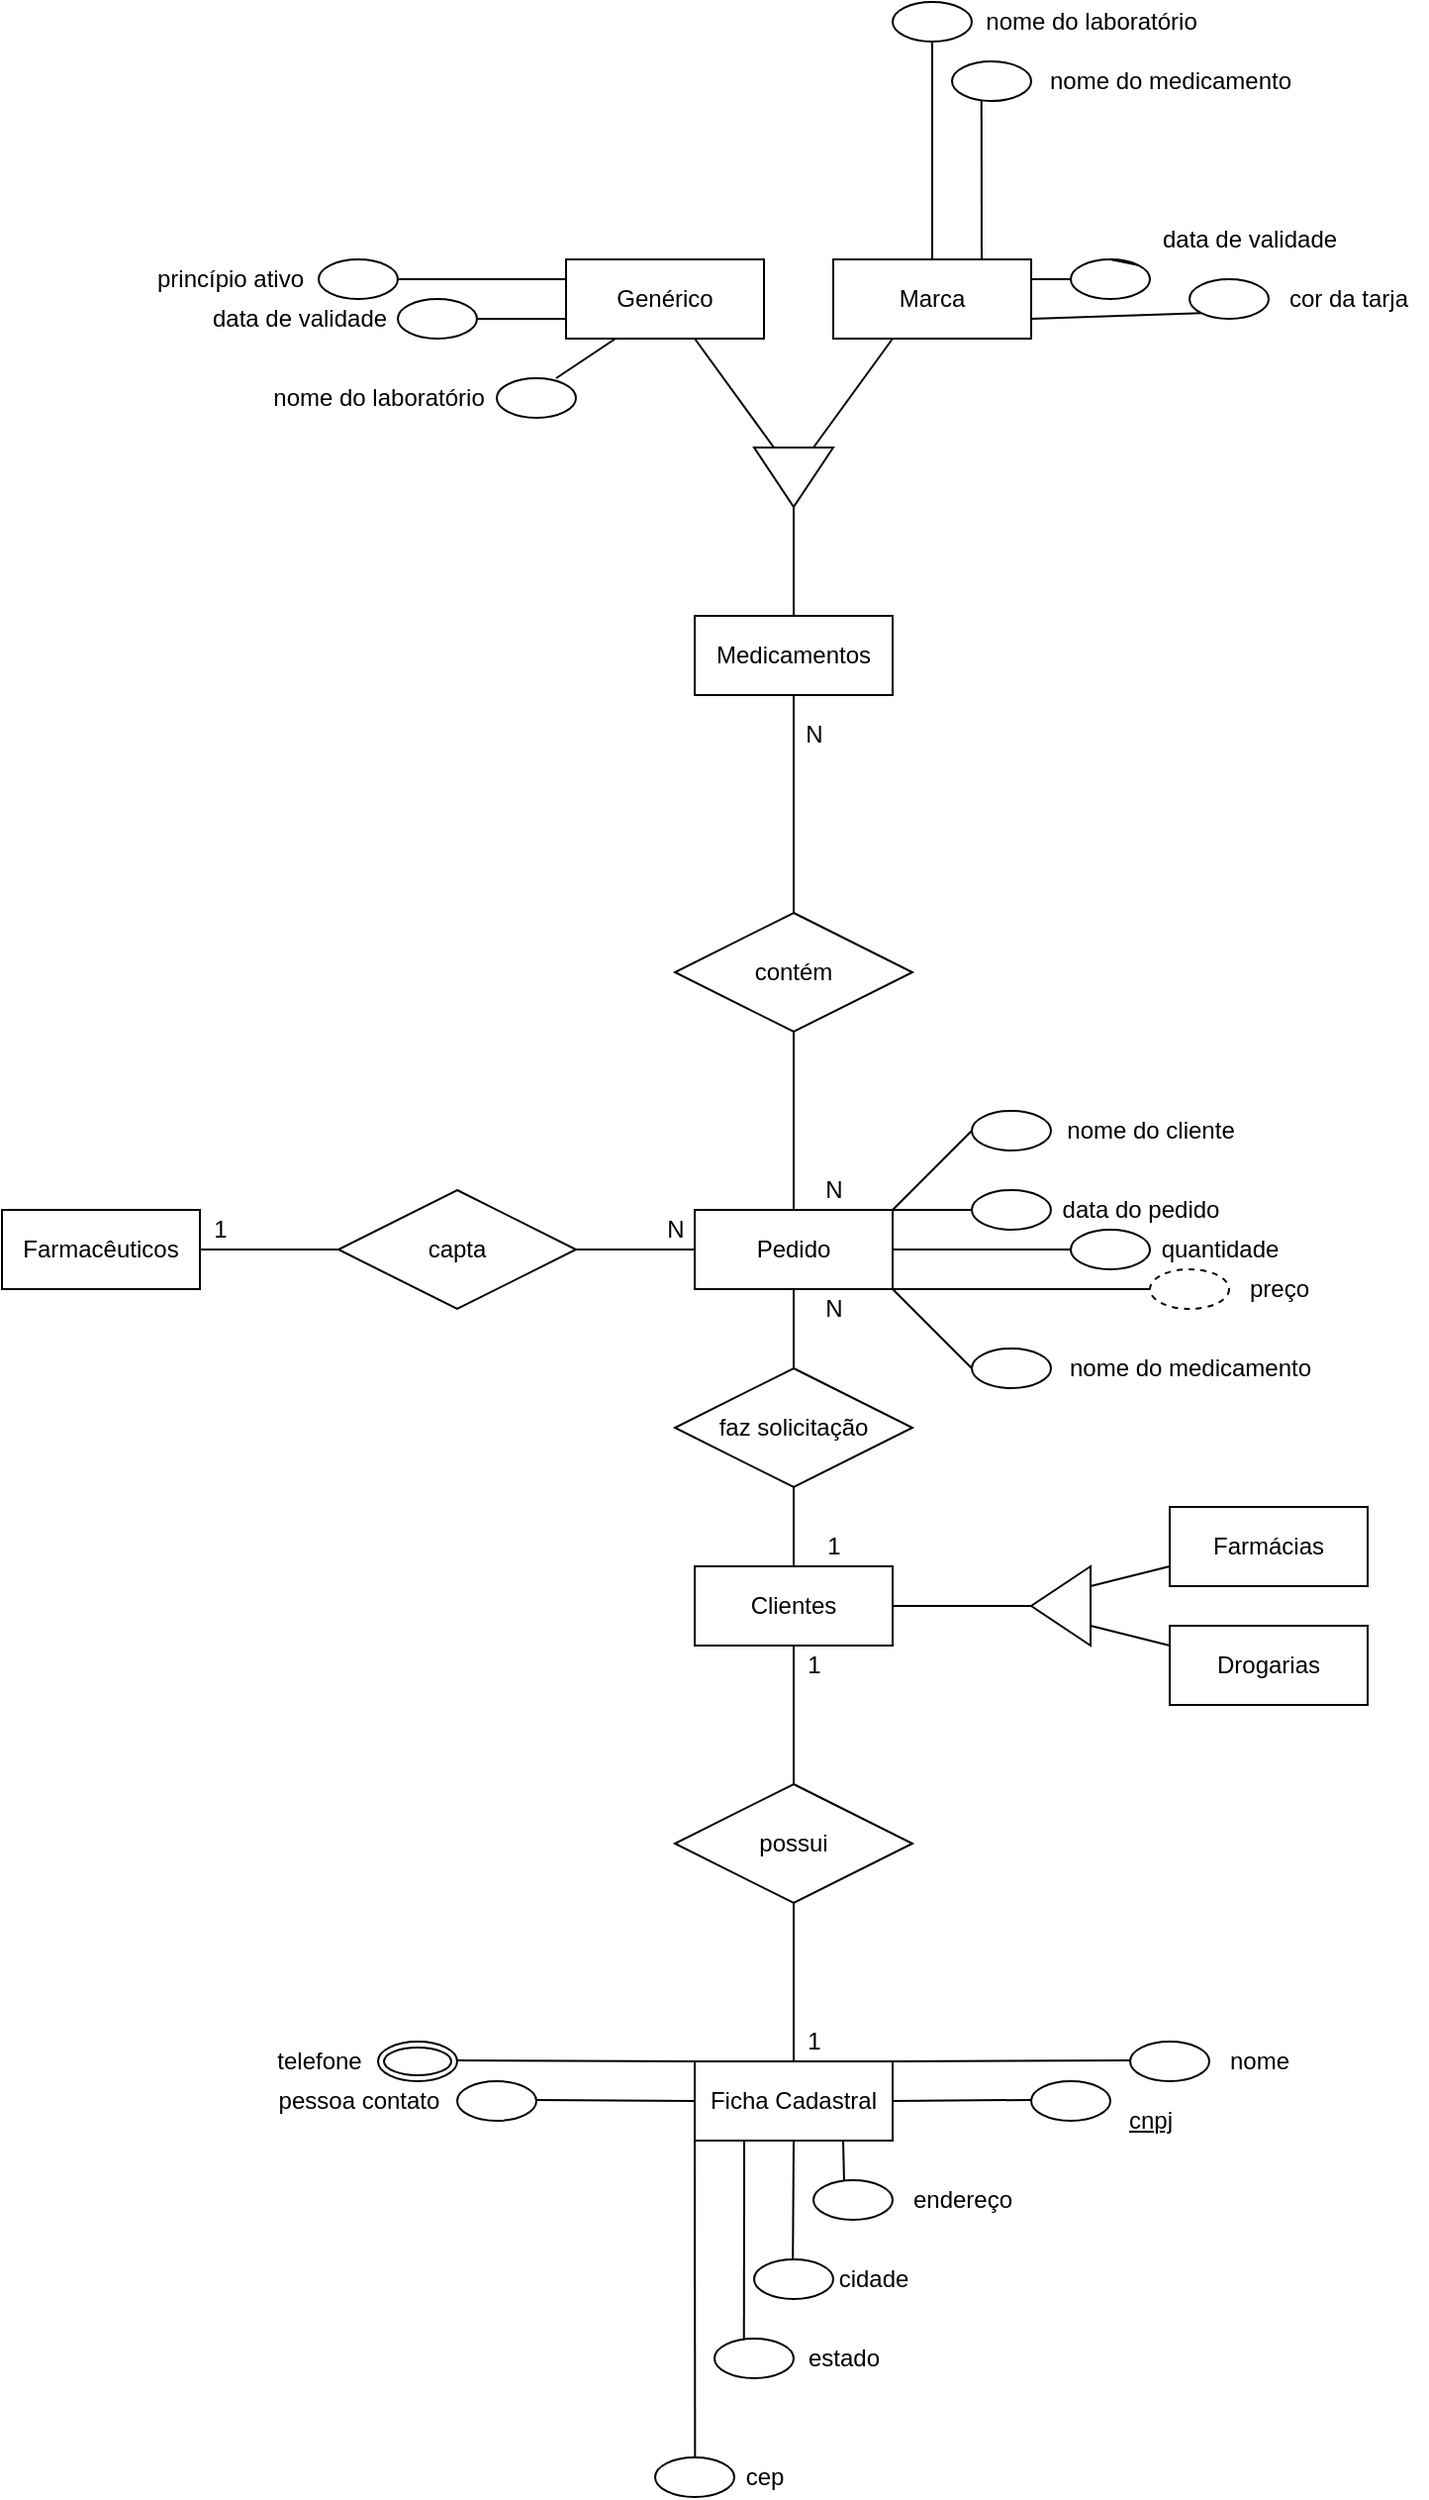 <mxfile version="15.3.2" type="github">
  <diagram id="R2lEEEUBdFMjLlhIrx00" name="Page-1">
    <mxGraphModel dx="868" dy="1582" grid="1" gridSize="10" guides="1" tooltips="1" connect="1" arrows="1" fold="1" page="1" pageScale="1" pageWidth="850" pageHeight="1100" math="0" shadow="0" extFonts="Permanent Marker^https://fonts.googleapis.com/css?family=Permanent+Marker">
      <root>
        <mxCell id="0" />
        <mxCell id="1" parent="0" />
        <mxCell id="SL9Pmq_FGMzBkLCpXPil-29" style="edgeStyle=none;rounded=0;orthogonalLoop=1;jettySize=auto;html=1;exitX=1;exitY=0.5;exitDx=0;exitDy=0;entryX=0;entryY=0.5;entryDx=0;entryDy=0;endArrow=none;endFill=0;" parent="1" source="SL9Pmq_FGMzBkLCpXPil-5" target="SL9Pmq_FGMzBkLCpXPil-28" edge="1">
          <mxGeometry relative="1" as="geometry" />
        </mxCell>
        <mxCell id="SL9Pmq_FGMzBkLCpXPil-5" value="Farmacêuticos" style="whiteSpace=wrap;html=1;align=center;" parent="1" vertex="1">
          <mxGeometry x="140" y="-140" width="100" height="40" as="geometry" />
        </mxCell>
        <mxCell id="SL9Pmq_FGMzBkLCpXPil-11" style="edgeStyle=orthogonalEdgeStyle;rounded=0;orthogonalLoop=1;jettySize=auto;html=1;exitX=1;exitY=0.5;exitDx=0;exitDy=0;entryX=1;entryY=0.5;entryDx=0;entryDy=0;endArrow=none;endFill=0;" parent="1" source="SL9Pmq_FGMzBkLCpXPil-6" target="SL9Pmq_FGMzBkLCpXPil-10" edge="1">
          <mxGeometry relative="1" as="geometry" />
        </mxCell>
        <mxCell id="SL9Pmq_FGMzBkLCpXPil-22" style="edgeStyle=none;rounded=0;orthogonalLoop=1;jettySize=auto;html=1;exitX=0.5;exitY=1;exitDx=0;exitDy=0;entryX=0.5;entryY=0;entryDx=0;entryDy=0;endArrow=none;endFill=0;" parent="1" source="SL9Pmq_FGMzBkLCpXPil-6" target="SL9Pmq_FGMzBkLCpXPil-20" edge="1">
          <mxGeometry relative="1" as="geometry" />
        </mxCell>
        <mxCell id="SL9Pmq_FGMzBkLCpXPil-6" value="Clientes" style="whiteSpace=wrap;html=1;align=center;" parent="1" vertex="1">
          <mxGeometry x="490" y="40" width="100" height="40" as="geometry" />
        </mxCell>
        <mxCell id="SL9Pmq_FGMzBkLCpXPil-15" style="rounded=0;orthogonalLoop=1;jettySize=auto;html=1;exitX=0;exitY=0.75;exitDx=0;exitDy=0;entryX=0;entryY=0.75;entryDx=0;entryDy=0;endArrow=none;endFill=0;" parent="1" source="SL9Pmq_FGMzBkLCpXPil-10" target="SL9Pmq_FGMzBkLCpXPil-12" edge="1">
          <mxGeometry relative="1" as="geometry" />
        </mxCell>
        <mxCell id="SL9Pmq_FGMzBkLCpXPil-17" style="edgeStyle=none;rounded=0;orthogonalLoop=1;jettySize=auto;html=1;exitX=0;exitY=0.25;exitDx=0;exitDy=0;entryX=0;entryY=0.25;entryDx=0;entryDy=0;endArrow=none;endFill=0;" parent="1" source="SL9Pmq_FGMzBkLCpXPil-10" target="SL9Pmq_FGMzBkLCpXPil-13" edge="1">
          <mxGeometry relative="1" as="geometry" />
        </mxCell>
        <mxCell id="SL9Pmq_FGMzBkLCpXPil-10" value="" style="triangle;whiteSpace=wrap;html=1;direction=west;" parent="1" vertex="1">
          <mxGeometry x="660" y="40" width="30" height="40" as="geometry" />
        </mxCell>
        <mxCell id="SL9Pmq_FGMzBkLCpXPil-12" value="Farmácias" style="whiteSpace=wrap;html=1;align=center;" parent="1" vertex="1">
          <mxGeometry x="730" y="10" width="100" height="40" as="geometry" />
        </mxCell>
        <mxCell id="SL9Pmq_FGMzBkLCpXPil-13" value="Drogarias" style="whiteSpace=wrap;html=1;align=center;" parent="1" vertex="1">
          <mxGeometry x="730" y="70" width="100" height="40" as="geometry" />
        </mxCell>
        <mxCell id="SL9Pmq_FGMzBkLCpXPil-23" style="edgeStyle=none;rounded=0;orthogonalLoop=1;jettySize=auto;html=1;exitX=0.5;exitY=1;exitDx=0;exitDy=0;entryX=0.5;entryY=0;entryDx=0;entryDy=0;endArrow=none;endFill=0;" parent="1" source="SL9Pmq_FGMzBkLCpXPil-20" target="SL9Pmq_FGMzBkLCpXPil-21" edge="1">
          <mxGeometry relative="1" as="geometry" />
        </mxCell>
        <mxCell id="SL9Pmq_FGMzBkLCpXPil-20" value="possui" style="shape=rhombus;perimeter=rhombusPerimeter;whiteSpace=wrap;html=1;align=center;" parent="1" vertex="1">
          <mxGeometry x="480" y="150" width="120" height="60" as="geometry" />
        </mxCell>
        <mxCell id="SL9Pmq_FGMzBkLCpXPil-44" style="edgeStyle=none;rounded=0;orthogonalLoop=1;jettySize=auto;html=1;exitX=0.25;exitY=1;exitDx=0;exitDy=0;endArrow=none;endFill=0;" parent="1" source="SL9Pmq_FGMzBkLCpXPil-21" edge="1">
          <mxGeometry relative="1" as="geometry">
            <mxPoint x="514.882" y="430" as="targetPoint" />
          </mxGeometry>
        </mxCell>
        <mxCell id="SL9Pmq_FGMzBkLCpXPil-45" style="edgeStyle=none;rounded=0;orthogonalLoop=1;jettySize=auto;html=1;exitX=0.5;exitY=1;exitDx=0;exitDy=0;endArrow=none;endFill=0;" parent="1" source="SL9Pmq_FGMzBkLCpXPil-21" edge="1">
          <mxGeometry relative="1" as="geometry">
            <mxPoint x="539.588" y="390" as="targetPoint" />
          </mxGeometry>
        </mxCell>
        <mxCell id="SL9Pmq_FGMzBkLCpXPil-46" style="edgeStyle=none;rounded=0;orthogonalLoop=1;jettySize=auto;html=1;exitX=0.75;exitY=1;exitDx=0;exitDy=0;endArrow=none;endFill=0;" parent="1" source="SL9Pmq_FGMzBkLCpXPil-21" edge="1">
          <mxGeometry relative="1" as="geometry">
            <mxPoint x="565.471" y="350" as="targetPoint" />
          </mxGeometry>
        </mxCell>
        <mxCell id="SL9Pmq_FGMzBkLCpXPil-47" style="edgeStyle=none;rounded=0;orthogonalLoop=1;jettySize=auto;html=1;exitX=0;exitY=1;exitDx=0;exitDy=0;endArrow=none;endFill=0;" parent="1" source="SL9Pmq_FGMzBkLCpXPil-21" edge="1">
          <mxGeometry relative="1" as="geometry">
            <mxPoint x="490.176" y="490" as="targetPoint" />
          </mxGeometry>
        </mxCell>
        <mxCell id="SL9Pmq_FGMzBkLCpXPil-48" style="edgeStyle=none;rounded=0;orthogonalLoop=1;jettySize=auto;html=1;exitX=1;exitY=0;exitDx=0;exitDy=0;endArrow=none;endFill=0;" parent="1" source="SL9Pmq_FGMzBkLCpXPil-21" edge="1">
          <mxGeometry relative="1" as="geometry">
            <mxPoint x="710" y="289.471" as="targetPoint" />
          </mxGeometry>
        </mxCell>
        <mxCell id="SL9Pmq_FGMzBkLCpXPil-49" style="edgeStyle=none;rounded=0;orthogonalLoop=1;jettySize=auto;html=1;exitX=1;exitY=0.5;exitDx=0;exitDy=0;endArrow=none;endFill=0;" parent="1" source="SL9Pmq_FGMzBkLCpXPil-21" edge="1">
          <mxGeometry relative="1" as="geometry">
            <mxPoint x="660" y="309.471" as="targetPoint" />
          </mxGeometry>
        </mxCell>
        <mxCell id="SL9Pmq_FGMzBkLCpXPil-50" style="edgeStyle=none;rounded=0;orthogonalLoop=1;jettySize=auto;html=1;exitX=0;exitY=0;exitDx=0;exitDy=0;endArrow=none;endFill=0;" parent="1" source="SL9Pmq_FGMzBkLCpXPil-21" edge="1">
          <mxGeometry relative="1" as="geometry">
            <mxPoint x="370" y="289.471" as="targetPoint" />
          </mxGeometry>
        </mxCell>
        <mxCell id="SL9Pmq_FGMzBkLCpXPil-51" style="edgeStyle=none;rounded=0;orthogonalLoop=1;jettySize=auto;html=1;exitX=0;exitY=0.5;exitDx=0;exitDy=0;endArrow=none;endFill=0;" parent="1" source="SL9Pmq_FGMzBkLCpXPil-21" edge="1">
          <mxGeometry relative="1" as="geometry">
            <mxPoint x="410" y="309.471" as="targetPoint" />
          </mxGeometry>
        </mxCell>
        <mxCell id="SL9Pmq_FGMzBkLCpXPil-21" value="Ficha Cadastral" style="whiteSpace=wrap;html=1;align=center;" parent="1" vertex="1">
          <mxGeometry x="490" y="290" width="100" height="40" as="geometry" />
        </mxCell>
        <mxCell id="SL9Pmq_FGMzBkLCpXPil-24" value="1" style="text;html=1;align=center;verticalAlign=middle;resizable=0;points=[];autosize=1;strokeColor=none;fillColor=none;" parent="1" vertex="1">
          <mxGeometry x="540" y="80" width="20" height="20" as="geometry" />
        </mxCell>
        <mxCell id="SL9Pmq_FGMzBkLCpXPil-25" value="1" style="text;html=1;align=center;verticalAlign=middle;resizable=0;points=[];autosize=1;strokeColor=none;fillColor=none;" parent="1" vertex="1">
          <mxGeometry x="540" y="270" width="20" height="20" as="geometry" />
        </mxCell>
        <mxCell id="SL9Pmq_FGMzBkLCpXPil-72" style="edgeStyle=none;rounded=0;orthogonalLoop=1;jettySize=auto;html=1;exitX=1;exitY=0;exitDx=0;exitDy=0;endArrow=none;endFill=0;" parent="1" source="SL9Pmq_FGMzBkLCpXPil-26" edge="1">
          <mxGeometry relative="1" as="geometry">
            <mxPoint x="630" y="-139.941" as="targetPoint" />
          </mxGeometry>
        </mxCell>
        <mxCell id="SL9Pmq_FGMzBkLCpXPil-73" style="edgeStyle=none;rounded=0;orthogonalLoop=1;jettySize=auto;html=1;exitX=1;exitY=0.5;exitDx=0;exitDy=0;endArrow=none;endFill=0;" parent="1" source="SL9Pmq_FGMzBkLCpXPil-26" edge="1">
          <mxGeometry relative="1" as="geometry">
            <mxPoint x="680" y="-119.941" as="targetPoint" />
          </mxGeometry>
        </mxCell>
        <mxCell id="SL9Pmq_FGMzBkLCpXPil-74" style="edgeStyle=none;rounded=0;orthogonalLoop=1;jettySize=auto;html=1;exitX=1;exitY=1;exitDx=0;exitDy=0;endArrow=none;endFill=0;" parent="1" source="SL9Pmq_FGMzBkLCpXPil-26" edge="1">
          <mxGeometry relative="1" as="geometry">
            <mxPoint x="720" y="-99.941" as="targetPoint" />
          </mxGeometry>
        </mxCell>
        <mxCell id="SL9Pmq_FGMzBkLCpXPil-75" style="edgeStyle=none;rounded=0;orthogonalLoop=1;jettySize=auto;html=1;exitX=1;exitY=0;exitDx=0;exitDy=0;endArrow=none;endFill=0;" parent="1" source="SL9Pmq_FGMzBkLCpXPil-26" edge="1">
          <mxGeometry relative="1" as="geometry">
            <mxPoint x="630" y="-180" as="targetPoint" />
          </mxGeometry>
        </mxCell>
        <mxCell id="SL9Pmq_FGMzBkLCpXPil-76" style="edgeStyle=none;rounded=0;orthogonalLoop=1;jettySize=auto;html=1;exitX=1;exitY=1;exitDx=0;exitDy=0;endArrow=none;endFill=0;" parent="1" source="SL9Pmq_FGMzBkLCpXPil-26" edge="1">
          <mxGeometry relative="1" as="geometry">
            <mxPoint x="630" y="-60" as="targetPoint" />
          </mxGeometry>
        </mxCell>
        <mxCell id="SL9Pmq_FGMzBkLCpXPil-26" value="Pedido" style="whiteSpace=wrap;html=1;align=center;" parent="1" vertex="1">
          <mxGeometry x="490" y="-140" width="100" height="40" as="geometry" />
        </mxCell>
        <mxCell id="SL9Pmq_FGMzBkLCpXPil-33" style="edgeStyle=none;rounded=0;orthogonalLoop=1;jettySize=auto;html=1;exitX=0.5;exitY=0;exitDx=0;exitDy=0;entryX=0.5;entryY=1;entryDx=0;entryDy=0;endArrow=none;endFill=0;" parent="1" source="SL9Pmq_FGMzBkLCpXPil-27" target="SL9Pmq_FGMzBkLCpXPil-26" edge="1">
          <mxGeometry relative="1" as="geometry" />
        </mxCell>
        <mxCell id="SL9Pmq_FGMzBkLCpXPil-34" style="edgeStyle=none;rounded=0;orthogonalLoop=1;jettySize=auto;html=1;exitX=0.5;exitY=1;exitDx=0;exitDy=0;entryX=0.5;entryY=0;entryDx=0;entryDy=0;endArrow=none;endFill=0;" parent="1" source="SL9Pmq_FGMzBkLCpXPil-27" target="SL9Pmq_FGMzBkLCpXPil-6" edge="1">
          <mxGeometry relative="1" as="geometry" />
        </mxCell>
        <mxCell id="SL9Pmq_FGMzBkLCpXPil-27" value="faz solicitação" style="shape=rhombus;perimeter=rhombusPerimeter;whiteSpace=wrap;html=1;align=center;" parent="1" vertex="1">
          <mxGeometry x="480" y="-60" width="120" height="60" as="geometry" />
        </mxCell>
        <mxCell id="SL9Pmq_FGMzBkLCpXPil-30" style="edgeStyle=none;rounded=0;orthogonalLoop=1;jettySize=auto;html=1;exitX=1;exitY=0.5;exitDx=0;exitDy=0;entryX=0;entryY=0.5;entryDx=0;entryDy=0;endArrow=none;endFill=0;" parent="1" source="SL9Pmq_FGMzBkLCpXPil-28" target="SL9Pmq_FGMzBkLCpXPil-26" edge="1">
          <mxGeometry relative="1" as="geometry" />
        </mxCell>
        <mxCell id="SL9Pmq_FGMzBkLCpXPil-28" value="capta" style="shape=rhombus;perimeter=rhombusPerimeter;whiteSpace=wrap;html=1;align=center;" parent="1" vertex="1">
          <mxGeometry x="310" y="-150" width="120" height="60" as="geometry" />
        </mxCell>
        <mxCell id="SL9Pmq_FGMzBkLCpXPil-31" value="1" style="text;html=1;align=center;verticalAlign=middle;resizable=0;points=[];autosize=1;strokeColor=none;fillColor=none;" parent="1" vertex="1">
          <mxGeometry x="240" y="-140" width="20" height="20" as="geometry" />
        </mxCell>
        <mxCell id="SL9Pmq_FGMzBkLCpXPil-32" value="N" style="text;html=1;align=center;verticalAlign=middle;resizable=0;points=[];autosize=1;strokeColor=none;fillColor=none;" parent="1" vertex="1">
          <mxGeometry x="470" y="-140" width="20" height="20" as="geometry" />
        </mxCell>
        <mxCell id="SL9Pmq_FGMzBkLCpXPil-35" value="1" style="text;html=1;align=center;verticalAlign=middle;resizable=0;points=[];autosize=1;strokeColor=none;fillColor=none;" parent="1" vertex="1">
          <mxGeometry x="550" y="20" width="20" height="20" as="geometry" />
        </mxCell>
        <mxCell id="SL9Pmq_FGMzBkLCpXPil-36" value="N" style="text;html=1;align=center;verticalAlign=middle;resizable=0;points=[];autosize=1;strokeColor=none;fillColor=none;" parent="1" vertex="1">
          <mxGeometry x="550" y="-100" width="20" height="20" as="geometry" />
        </mxCell>
        <mxCell id="SL9Pmq_FGMzBkLCpXPil-40" style="edgeStyle=none;rounded=0;orthogonalLoop=1;jettySize=auto;html=1;exitX=0.5;exitY=1;exitDx=0;exitDy=0;entryX=0.5;entryY=0;entryDx=0;entryDy=0;endArrow=none;endFill=0;" parent="1" source="SL9Pmq_FGMzBkLCpXPil-37" target="SL9Pmq_FGMzBkLCpXPil-26" edge="1">
          <mxGeometry relative="1" as="geometry" />
        </mxCell>
        <mxCell id="SL9Pmq_FGMzBkLCpXPil-37" value="contém" style="shape=rhombus;perimeter=rhombusPerimeter;whiteSpace=wrap;html=1;align=center;" parent="1" vertex="1">
          <mxGeometry x="480" y="-290" width="120" height="60" as="geometry" />
        </mxCell>
        <mxCell id="SL9Pmq_FGMzBkLCpXPil-41" style="edgeStyle=none;rounded=0;orthogonalLoop=1;jettySize=auto;html=1;exitX=0.5;exitY=1;exitDx=0;exitDy=0;entryX=0.5;entryY=0;entryDx=0;entryDy=0;endArrow=none;endFill=0;" parent="1" source="SL9Pmq_FGMzBkLCpXPil-38" target="SL9Pmq_FGMzBkLCpXPil-37" edge="1">
          <mxGeometry relative="1" as="geometry" />
        </mxCell>
        <mxCell id="SL9Pmq_FGMzBkLCpXPil-38" value="Medicamentos" style="whiteSpace=wrap;html=1;align=center;" parent="1" vertex="1">
          <mxGeometry x="490" y="-440" width="100" height="40" as="geometry" />
        </mxCell>
        <mxCell id="SL9Pmq_FGMzBkLCpXPil-39" style="edgeStyle=none;rounded=0;orthogonalLoop=1;jettySize=auto;html=1;exitX=0.5;exitY=0;exitDx=0;exitDy=0;endArrow=none;endFill=0;" parent="1" source="SL9Pmq_FGMzBkLCpXPil-38" target="SL9Pmq_FGMzBkLCpXPil-38" edge="1">
          <mxGeometry relative="1" as="geometry" />
        </mxCell>
        <mxCell id="SL9Pmq_FGMzBkLCpXPil-42" value="N" style="text;html=1;align=center;verticalAlign=middle;resizable=0;points=[];autosize=1;strokeColor=none;fillColor=none;" parent="1" vertex="1">
          <mxGeometry x="550" y="-160" width="20" height="20" as="geometry" />
        </mxCell>
        <mxCell id="SL9Pmq_FGMzBkLCpXPil-43" value="N" style="text;html=1;align=center;verticalAlign=middle;resizable=0;points=[];autosize=1;strokeColor=none;fillColor=none;" parent="1" vertex="1">
          <mxGeometry x="540" y="-390" width="20" height="20" as="geometry" />
        </mxCell>
        <mxCell id="SL9Pmq_FGMzBkLCpXPil-52" value="" style="ellipse;whiteSpace=wrap;html=1;align=center;" parent="1" vertex="1">
          <mxGeometry x="300" y="-620" width="40" height="20" as="geometry" />
        </mxCell>
        <mxCell id="SL9Pmq_FGMzBkLCpXPil-53" value="" style="ellipse;whiteSpace=wrap;html=1;align=center;" parent="1" vertex="1">
          <mxGeometry x="550" y="350" width="40" height="20" as="geometry" />
        </mxCell>
        <mxCell id="SL9Pmq_FGMzBkLCpXPil-54" value="" style="ellipse;whiteSpace=wrap;html=1;align=center;" parent="1" vertex="1">
          <mxGeometry x="520" y="390" width="40" height="20" as="geometry" />
        </mxCell>
        <mxCell id="SL9Pmq_FGMzBkLCpXPil-55" value="" style="ellipse;whiteSpace=wrap;html=1;align=center;" parent="1" vertex="1">
          <mxGeometry x="500" y="430" width="40" height="20" as="geometry" />
        </mxCell>
        <mxCell id="SL9Pmq_FGMzBkLCpXPil-56" value="" style="ellipse;whiteSpace=wrap;html=1;align=center;" parent="1" vertex="1">
          <mxGeometry x="470" y="490" width="40" height="20" as="geometry" />
        </mxCell>
        <mxCell id="SL9Pmq_FGMzBkLCpXPil-57" value="" style="ellipse;whiteSpace=wrap;html=1;align=center;" parent="1" vertex="1">
          <mxGeometry x="370" y="300" width="40" height="20" as="geometry" />
        </mxCell>
        <mxCell id="SL9Pmq_FGMzBkLCpXPil-58" value="" style="ellipse;whiteSpace=wrap;html=1;align=center;" parent="1" vertex="1">
          <mxGeometry x="710" y="280" width="40" height="20" as="geometry" />
        </mxCell>
        <mxCell id="SL9Pmq_FGMzBkLCpXPil-59" value="" style="ellipse;whiteSpace=wrap;html=1;align=center;" parent="1" vertex="1">
          <mxGeometry x="660" y="300" width="40" height="20" as="geometry" />
        </mxCell>
        <mxCell id="SL9Pmq_FGMzBkLCpXPil-60" value="" style="ellipse;whiteSpace=wrap;html=1;align=center;fillColor=default;dashed=1;" parent="1" vertex="1">
          <mxGeometry x="720" y="-110" width="40" height="20" as="geometry" />
        </mxCell>
        <mxCell id="SL9Pmq_FGMzBkLCpXPil-61" value="" style="ellipse;whiteSpace=wrap;html=1;align=center;" parent="1" vertex="1">
          <mxGeometry x="630" y="-190" width="40" height="20" as="geometry" />
        </mxCell>
        <mxCell id="SL9Pmq_FGMzBkLCpXPil-64" value="nome" style="text;html=1;align=center;verticalAlign=middle;resizable=0;points=[];autosize=1;strokeColor=none;fillColor=none;" parent="1" vertex="1">
          <mxGeometry x="750" y="280" width="50" height="20" as="geometry" />
        </mxCell>
        <mxCell id="SL9Pmq_FGMzBkLCpXPil-65" value="&lt;u&gt;cnpj&lt;/u&gt;" style="text;html=1;align=center;verticalAlign=middle;resizable=0;points=[];autosize=1;strokeColor=none;fillColor=none;" parent="1" vertex="1">
          <mxGeometry x="700" y="310" width="40" height="20" as="geometry" />
        </mxCell>
        <mxCell id="SL9Pmq_FGMzBkLCpXPil-66" value="endereço" style="text;html=1;align=center;verticalAlign=middle;resizable=0;points=[];autosize=1;strokeColor=none;fillColor=none;" parent="1" vertex="1">
          <mxGeometry x="590" y="350" width="70" height="20" as="geometry" />
        </mxCell>
        <mxCell id="SL9Pmq_FGMzBkLCpXPil-67" value="cidade" style="text;html=1;align=center;verticalAlign=middle;resizable=0;points=[];autosize=1;strokeColor=none;fillColor=none;" parent="1" vertex="1">
          <mxGeometry x="555" y="390" width="50" height="20" as="geometry" />
        </mxCell>
        <mxCell id="SL9Pmq_FGMzBkLCpXPil-68" value="estado" style="text;html=1;align=center;verticalAlign=middle;resizable=0;points=[];autosize=1;strokeColor=none;fillColor=none;" parent="1" vertex="1">
          <mxGeometry x="540" y="430" width="50" height="20" as="geometry" />
        </mxCell>
        <mxCell id="SL9Pmq_FGMzBkLCpXPil-69" value="cep" style="text;html=1;align=center;verticalAlign=middle;resizable=0;points=[];autosize=1;strokeColor=none;fillColor=none;" parent="1" vertex="1">
          <mxGeometry x="510" y="490" width="30" height="20" as="geometry" />
        </mxCell>
        <mxCell id="SL9Pmq_FGMzBkLCpXPil-70" value="telefone" style="text;html=1;align=center;verticalAlign=middle;resizable=0;points=[];autosize=1;strokeColor=none;fillColor=none;" parent="1" vertex="1">
          <mxGeometry x="270" y="280" width="60" height="20" as="geometry" />
        </mxCell>
        <mxCell id="SL9Pmq_FGMzBkLCpXPil-71" value="pessoa contato" style="text;html=1;align=center;verticalAlign=middle;resizable=0;points=[];autosize=1;strokeColor=none;fillColor=none;" parent="1" vertex="1">
          <mxGeometry x="270" y="300" width="100" height="20" as="geometry" />
        </mxCell>
        <mxCell id="SL9Pmq_FGMzBkLCpXPil-77" value="" style="ellipse;whiteSpace=wrap;html=1;align=center;" parent="1" vertex="1">
          <mxGeometry x="630" y="-70" width="40" height="20" as="geometry" />
        </mxCell>
        <mxCell id="SL9Pmq_FGMzBkLCpXPil-78" value="" style="ellipse;whiteSpace=wrap;html=1;align=center;" parent="1" vertex="1">
          <mxGeometry x="680" y="-130" width="40" height="20" as="geometry" />
        </mxCell>
        <mxCell id="SL9Pmq_FGMzBkLCpXPil-79" value="" style="ellipse;whiteSpace=wrap;html=1;align=center;" parent="1" vertex="1">
          <mxGeometry x="630" y="-150" width="40" height="20" as="geometry" />
        </mxCell>
        <mxCell id="SL9Pmq_FGMzBkLCpXPil-80" value="preço" style="text;html=1;align=center;verticalAlign=middle;resizable=0;points=[];autosize=1;strokeColor=none;fillColor=none;" parent="1" vertex="1">
          <mxGeometry x="760" y="-110" width="50" height="20" as="geometry" />
        </mxCell>
        <mxCell id="SL9Pmq_FGMzBkLCpXPil-81" value="quantidade" style="text;html=1;align=center;verticalAlign=middle;resizable=0;points=[];autosize=1;strokeColor=none;fillColor=none;" parent="1" vertex="1">
          <mxGeometry x="720" y="-130" width="70" height="20" as="geometry" />
        </mxCell>
        <mxCell id="SL9Pmq_FGMzBkLCpXPil-82" value="nome do medicamento" style="text;html=1;align=center;verticalAlign=middle;resizable=0;points=[];autosize=1;strokeColor=none;fillColor=none;" parent="1" vertex="1">
          <mxGeometry x="670" y="-70" width="140" height="20" as="geometry" />
        </mxCell>
        <mxCell id="SL9Pmq_FGMzBkLCpXPil-83" value="nome do cliente" style="text;html=1;align=center;verticalAlign=middle;resizable=0;points=[];autosize=1;strokeColor=none;fillColor=none;" parent="1" vertex="1">
          <mxGeometry x="670" y="-190" width="100" height="20" as="geometry" />
        </mxCell>
        <mxCell id="SL9Pmq_FGMzBkLCpXPil-84" value="data do pedido" style="text;html=1;align=center;verticalAlign=middle;resizable=0;points=[];autosize=1;strokeColor=none;fillColor=none;" parent="1" vertex="1">
          <mxGeometry x="670" y="-150" width="90" height="20" as="geometry" />
        </mxCell>
        <mxCell id="SL9Pmq_FGMzBkLCpXPil-86" style="edgeStyle=none;rounded=0;orthogonalLoop=1;jettySize=auto;html=1;exitX=1;exitY=0.5;exitDx=0;exitDy=0;entryX=0.5;entryY=0;entryDx=0;entryDy=0;endArrow=none;endFill=0;" parent="1" source="SL9Pmq_FGMzBkLCpXPil-85" target="SL9Pmq_FGMzBkLCpXPil-38" edge="1">
          <mxGeometry relative="1" as="geometry" />
        </mxCell>
        <mxCell id="SL9Pmq_FGMzBkLCpXPil-88" style="edgeStyle=none;rounded=0;orthogonalLoop=1;jettySize=auto;html=1;exitX=0;exitY=0.25;exitDx=0;exitDy=0;endArrow=none;endFill=0;" parent="1" source="SL9Pmq_FGMzBkLCpXPil-85" edge="1">
          <mxGeometry relative="1" as="geometry">
            <mxPoint x="590" y="-580" as="targetPoint" />
          </mxGeometry>
        </mxCell>
        <mxCell id="SL9Pmq_FGMzBkLCpXPil-89" style="edgeStyle=none;rounded=0;orthogonalLoop=1;jettySize=auto;html=1;exitX=0;exitY=0.75;exitDx=0;exitDy=0;endArrow=none;endFill=0;" parent="1" source="SL9Pmq_FGMzBkLCpXPil-85" edge="1">
          <mxGeometry relative="1" as="geometry">
            <mxPoint x="490" y="-580" as="targetPoint" />
          </mxGeometry>
        </mxCell>
        <mxCell id="SL9Pmq_FGMzBkLCpXPil-85" value="" style="triangle;whiteSpace=wrap;html=1;direction=south;" parent="1" vertex="1">
          <mxGeometry x="520" y="-525" width="40" height="30" as="geometry" />
        </mxCell>
        <mxCell id="SL9Pmq_FGMzBkLCpXPil-102" style="edgeStyle=none;rounded=0;orthogonalLoop=1;jettySize=auto;html=1;exitX=0;exitY=0.25;exitDx=0;exitDy=0;entryX=1;entryY=0.5;entryDx=0;entryDy=0;endArrow=none;endFill=0;" parent="1" source="SL9Pmq_FGMzBkLCpXPil-90" target="SL9Pmq_FGMzBkLCpXPil-52" edge="1">
          <mxGeometry relative="1" as="geometry" />
        </mxCell>
        <mxCell id="SL9Pmq_FGMzBkLCpXPil-106" style="edgeStyle=none;rounded=0;orthogonalLoop=1;jettySize=auto;html=1;exitX=0.25;exitY=1;exitDx=0;exitDy=0;endArrow=none;endFill=0;" parent="1" source="SL9Pmq_FGMzBkLCpXPil-90" edge="1">
          <mxGeometry relative="1" as="geometry">
            <mxPoint x="420" y="-560" as="targetPoint" />
          </mxGeometry>
        </mxCell>
        <mxCell id="SL9Pmq_FGMzBkLCpXPil-90" value="Genérico" style="whiteSpace=wrap;html=1;align=center;" parent="1" vertex="1">
          <mxGeometry x="425" y="-620" width="100" height="40" as="geometry" />
        </mxCell>
        <mxCell id="SL9Pmq_FGMzBkLCpXPil-110" style="edgeStyle=none;rounded=0;orthogonalLoop=1;jettySize=auto;html=1;exitX=0.5;exitY=0;exitDx=0;exitDy=0;endArrow=none;endFill=0;" parent="1" source="SL9Pmq_FGMzBkLCpXPil-91" edge="1">
          <mxGeometry relative="1" as="geometry">
            <mxPoint x="610" y="-730" as="targetPoint" />
          </mxGeometry>
        </mxCell>
        <mxCell id="SL9Pmq_FGMzBkLCpXPil-111" style="edgeStyle=none;rounded=0;orthogonalLoop=1;jettySize=auto;html=1;exitX=0.75;exitY=0;exitDx=0;exitDy=0;endArrow=none;endFill=0;" parent="1" source="SL9Pmq_FGMzBkLCpXPil-91" edge="1">
          <mxGeometry relative="1" as="geometry">
            <mxPoint x="634.882" y="-700" as="targetPoint" />
          </mxGeometry>
        </mxCell>
        <mxCell id="SL9Pmq_FGMzBkLCpXPil-113" style="edgeStyle=none;rounded=0;orthogonalLoop=1;jettySize=auto;html=1;exitX=1;exitY=0.75;exitDx=0;exitDy=0;entryX=0;entryY=1;entryDx=0;entryDy=0;endArrow=none;endFill=0;" parent="1" source="SL9Pmq_FGMzBkLCpXPil-91" target="SL9Pmq_FGMzBkLCpXPil-94" edge="1">
          <mxGeometry relative="1" as="geometry" />
        </mxCell>
        <mxCell id="SL9Pmq_FGMzBkLCpXPil-114" style="edgeStyle=none;rounded=0;orthogonalLoop=1;jettySize=auto;html=1;exitX=1;exitY=0.25;exitDx=0;exitDy=0;entryX=0;entryY=0.5;entryDx=0;entryDy=0;endArrow=none;endFill=0;" parent="1" source="SL9Pmq_FGMzBkLCpXPil-91" target="SL9Pmq_FGMzBkLCpXPil-98" edge="1">
          <mxGeometry relative="1" as="geometry" />
        </mxCell>
        <mxCell id="SL9Pmq_FGMzBkLCpXPil-91" value="Marca" style="whiteSpace=wrap;html=1;align=center;" parent="1" vertex="1">
          <mxGeometry x="560" y="-620" width="100" height="40" as="geometry" />
        </mxCell>
        <mxCell id="SL9Pmq_FGMzBkLCpXPil-94" value="" style="ellipse;whiteSpace=wrap;html=1;align=center;" parent="1" vertex="1">
          <mxGeometry x="740" y="-610" width="40" height="20" as="geometry" />
        </mxCell>
        <mxCell id="SL9Pmq_FGMzBkLCpXPil-95" value="" style="ellipse;whiteSpace=wrap;html=1;align=center;" parent="1" vertex="1">
          <mxGeometry x="390" y="-560" width="40" height="20" as="geometry" />
        </mxCell>
        <mxCell id="SL9Pmq_FGMzBkLCpXPil-97" value="" style="ellipse;whiteSpace=wrap;html=1;align=center;" parent="1" vertex="1">
          <mxGeometry x="590" y="-750" width="40" height="20" as="geometry" />
        </mxCell>
        <mxCell id="SL9Pmq_FGMzBkLCpXPil-98" value="" style="ellipse;whiteSpace=wrap;html=1;align=center;" parent="1" vertex="1">
          <mxGeometry x="680" y="-620" width="40" height="20" as="geometry" />
        </mxCell>
        <mxCell id="SL9Pmq_FGMzBkLCpXPil-104" style="edgeStyle=none;rounded=0;orthogonalLoop=1;jettySize=auto;html=1;exitX=1;exitY=0.5;exitDx=0;exitDy=0;entryX=0;entryY=0.75;entryDx=0;entryDy=0;endArrow=none;endFill=0;" parent="1" source="SL9Pmq_FGMzBkLCpXPil-99" target="SL9Pmq_FGMzBkLCpXPil-90" edge="1">
          <mxGeometry relative="1" as="geometry" />
        </mxCell>
        <mxCell id="SL9Pmq_FGMzBkLCpXPil-99" value="" style="ellipse;whiteSpace=wrap;html=1;align=center;" parent="1" vertex="1">
          <mxGeometry x="340" y="-600" width="40" height="20" as="geometry" />
        </mxCell>
        <mxCell id="SL9Pmq_FGMzBkLCpXPil-100" value="" style="ellipse;whiteSpace=wrap;html=1;align=center;" parent="1" vertex="1">
          <mxGeometry x="620" y="-720" width="40" height="20" as="geometry" />
        </mxCell>
        <mxCell id="SL9Pmq_FGMzBkLCpXPil-107" value="princípio ativo" style="text;html=1;align=center;verticalAlign=middle;resizable=0;points=[];autosize=1;strokeColor=none;fillColor=none;" parent="1" vertex="1">
          <mxGeometry x="210" y="-620" width="90" height="20" as="geometry" />
        </mxCell>
        <mxCell id="SL9Pmq_FGMzBkLCpXPil-108" value="data de validade" style="text;html=1;align=center;verticalAlign=middle;resizable=0;points=[];autosize=1;strokeColor=none;fillColor=none;" parent="1" vertex="1">
          <mxGeometry x="240" y="-600" width="100" height="20" as="geometry" />
        </mxCell>
        <mxCell id="SL9Pmq_FGMzBkLCpXPil-109" value="nome do laboratório" style="text;html=1;align=center;verticalAlign=middle;resizable=0;points=[];autosize=1;strokeColor=none;fillColor=none;" parent="1" vertex="1">
          <mxGeometry x="270" y="-560" width="120" height="20" as="geometry" />
        </mxCell>
        <mxCell id="SL9Pmq_FGMzBkLCpXPil-112" style="edgeStyle=none;rounded=0;orthogonalLoop=1;jettySize=auto;html=1;exitX=0.5;exitY=0;exitDx=0;exitDy=0;entryX=1;entryY=0;entryDx=0;entryDy=0;endArrow=none;endFill=0;" parent="1" source="SL9Pmq_FGMzBkLCpXPil-98" target="SL9Pmq_FGMzBkLCpXPil-98" edge="1">
          <mxGeometry relative="1" as="geometry" />
        </mxCell>
        <mxCell id="SL9Pmq_FGMzBkLCpXPil-115" value="nome do medicamento" style="text;html=1;align=center;verticalAlign=middle;resizable=0;points=[];autosize=1;strokeColor=none;fillColor=none;" parent="1" vertex="1">
          <mxGeometry x="660" y="-720" width="140" height="20" as="geometry" />
        </mxCell>
        <mxCell id="SL9Pmq_FGMzBkLCpXPil-116" value="nome do laboratório" style="text;html=1;align=center;verticalAlign=middle;resizable=0;points=[];autosize=1;strokeColor=none;fillColor=none;" parent="1" vertex="1">
          <mxGeometry x="630" y="-750" width="120" height="20" as="geometry" />
        </mxCell>
        <mxCell id="SL9Pmq_FGMzBkLCpXPil-117" value="cor da tarja" style="text;html=1;align=center;verticalAlign=middle;resizable=0;points=[];autosize=1;strokeColor=none;fillColor=none;" parent="1" vertex="1">
          <mxGeometry x="780" y="-610" width="80" height="20" as="geometry" />
        </mxCell>
        <mxCell id="SL9Pmq_FGMzBkLCpXPil-118" value="data de validade" style="text;html=1;align=center;verticalAlign=middle;resizable=0;points=[];autosize=1;strokeColor=none;fillColor=none;" parent="1" vertex="1">
          <mxGeometry x="720" y="-640" width="100" height="20" as="geometry" />
        </mxCell>
        <mxCell id="BI_I-bvQaA-b_UH8dLp8-1" value="" style="ellipse;shape=doubleEllipse;margin=3;whiteSpace=wrap;html=1;align=center;fillColor=default;" parent="1" vertex="1">
          <mxGeometry x="330" y="280" width="40" height="20" as="geometry" />
        </mxCell>
      </root>
    </mxGraphModel>
  </diagram>
</mxfile>
